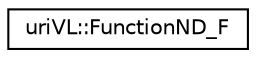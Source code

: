 digraph "Graphical Class Hierarchy"
{
  edge [fontname="Helvetica",fontsize="10",labelfontname="Helvetica",labelfontsize="10"];
  node [fontname="Helvetica",fontsize="10",shape=record];
  rankdir="LR";
  Node1 [label="uriVL::FunctionND_F",height=0.2,width=0.4,color="black", fillcolor="white", style="filled",URL="$classuriVL_1_1FunctionND__F.html",tooltip="Pure virtual parent class for all n-dimensional functions. "];
}
